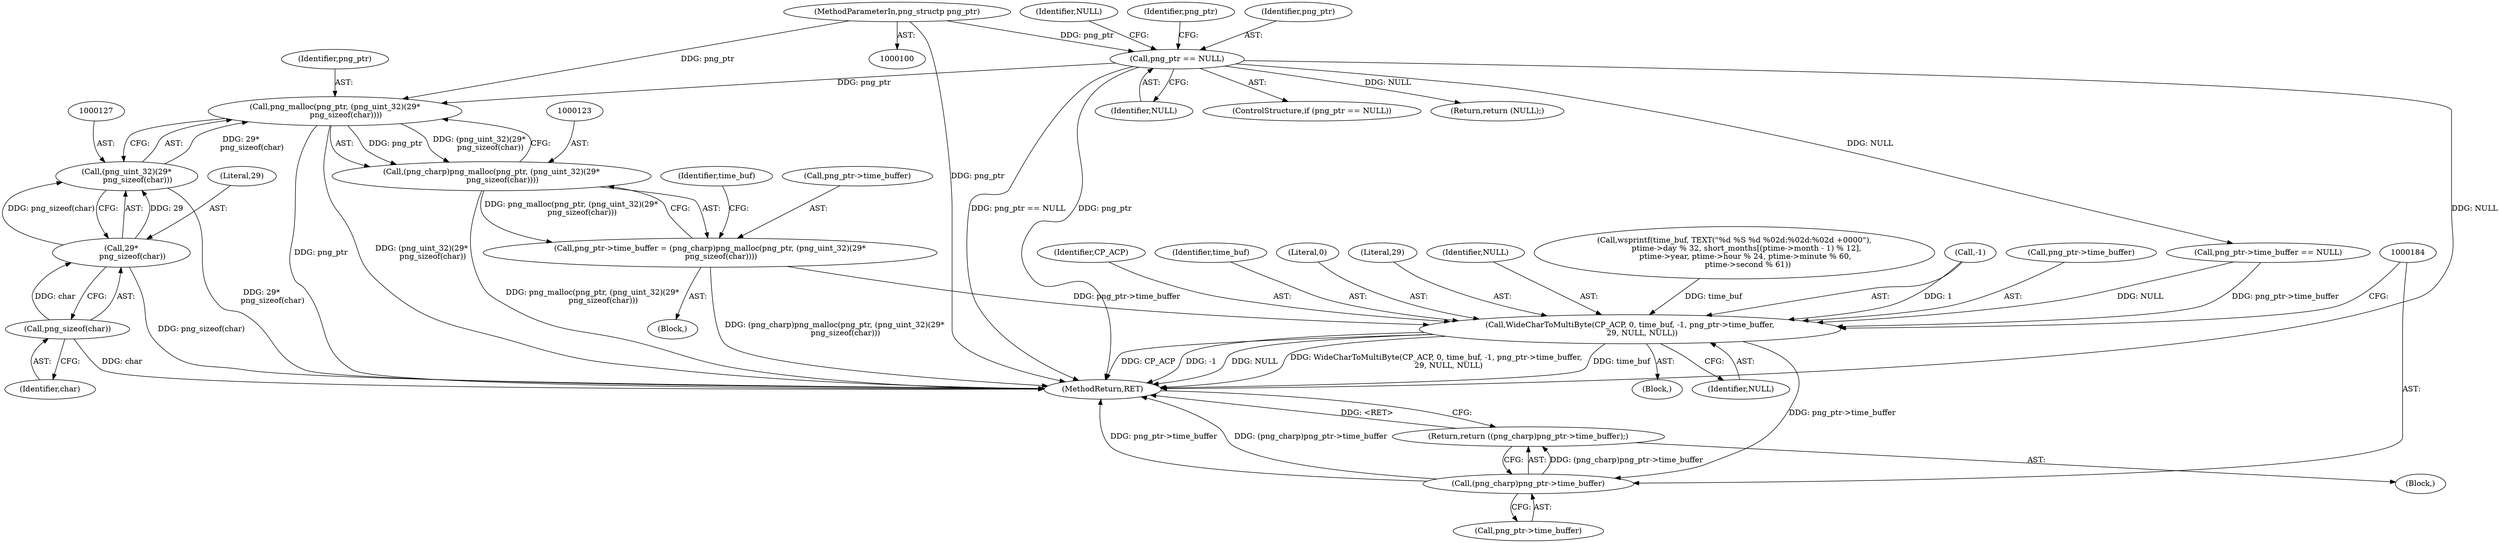 digraph "0_Chrome_7f3d85b096f66870a15b37c2f40b219b2e292693@API" {
"1000124" [label="(Call,png_malloc(png_ptr, (png_uint_32)(29*\n         png_sizeof(char))))"];
"1000106" [label="(Call,png_ptr == NULL)"];
"1000101" [label="(MethodParameterIn,png_structp png_ptr)"];
"1000126" [label="(Call,(png_uint_32)(29*\n         png_sizeof(char)))"];
"1000128" [label="(Call,29*\n         png_sizeof(char))"];
"1000130" [label="(Call,png_sizeof(char))"];
"1000122" [label="(Call,(png_charp)png_malloc(png_ptr, (png_uint_32)(29*\n         png_sizeof(char))))"];
"1000118" [label="(Call,png_ptr->time_buffer = (png_charp)png_malloc(png_ptr, (png_uint_32)(29*\n         png_sizeof(char))))"];
"1000170" [label="(Call,WideCharToMultiByte(CP_ACP, 0, time_buf, -1, png_ptr->time_buffer,\n          29, NULL, NULL))"];
"1000183" [label="(Call,(png_charp)png_ptr->time_buffer)"];
"1000182" [label="(Return,return ((png_charp)png_ptr->time_buffer);)"];
"1000110" [label="(Identifier,NULL)"];
"1000183" [label="(Call,(png_charp)png_ptr->time_buffer)"];
"1000176" [label="(Call,png_ptr->time_buffer)"];
"1000112" [label="(Call,png_ptr->time_buffer == NULL)"];
"1000114" [label="(Identifier,png_ptr)"];
"1000108" [label="(Identifier,NULL)"];
"1000117" [label="(Block,)"];
"1000171" [label="(Identifier,CP_ACP)"];
"1000135" [label="(Identifier,time_buf)"];
"1000173" [label="(Identifier,time_buf)"];
"1000131" [label="(Identifier,char)"];
"1000172" [label="(Literal,0)"];
"1000103" [label="(Block,)"];
"1000179" [label="(Literal,29)"];
"1000126" [label="(Call,(png_uint_32)(29*\n         png_sizeof(char)))"];
"1000128" [label="(Call,29*\n         png_sizeof(char))"];
"1000182" [label="(Return,return ((png_charp)png_ptr->time_buffer);)"];
"1000107" [label="(Identifier,png_ptr)"];
"1000125" [label="(Identifier,png_ptr)"];
"1000130" [label="(Call,png_sizeof(char))"];
"1000170" [label="(Call,WideCharToMultiByte(CP_ACP, 0, time_buf, -1, png_ptr->time_buffer,\n          29, NULL, NULL))"];
"1000129" [label="(Literal,29)"];
"1000132" [label="(Block,)"];
"1000119" [label="(Call,png_ptr->time_buffer)"];
"1000180" [label="(Identifier,NULL)"];
"1000101" [label="(MethodParameterIn,png_structp png_ptr)"];
"1000181" [label="(Identifier,NULL)"];
"1000134" [label="(Call,wsprintf(time_buf, TEXT(\"%d %S %d %02d:%02d:%02d +0000\"),\n          ptime->day % 32, short_months[(ptime->month - 1) % 12],\n         ptime->year, ptime->hour % 24, ptime->minute % 60,\n           ptime->second % 61))"];
"1000174" [label="(Call,-1)"];
"1000106" [label="(Call,png_ptr == NULL)"];
"1000124" [label="(Call,png_malloc(png_ptr, (png_uint_32)(29*\n         png_sizeof(char))))"];
"1000105" [label="(ControlStructure,if (png_ptr == NULL))"];
"1000185" [label="(Call,png_ptr->time_buffer)"];
"1000118" [label="(Call,png_ptr->time_buffer = (png_charp)png_malloc(png_ptr, (png_uint_32)(29*\n         png_sizeof(char))))"];
"1000109" [label="(Return,return (NULL);)"];
"1000122" [label="(Call,(png_charp)png_malloc(png_ptr, (png_uint_32)(29*\n         png_sizeof(char))))"];
"1000188" [label="(MethodReturn,RET)"];
"1000124" -> "1000122"  [label="AST: "];
"1000124" -> "1000126"  [label="CFG: "];
"1000125" -> "1000124"  [label="AST: "];
"1000126" -> "1000124"  [label="AST: "];
"1000122" -> "1000124"  [label="CFG: "];
"1000124" -> "1000188"  [label="DDG: png_ptr"];
"1000124" -> "1000188"  [label="DDG: (png_uint_32)(29*\n         png_sizeof(char))"];
"1000124" -> "1000122"  [label="DDG: png_ptr"];
"1000124" -> "1000122"  [label="DDG: (png_uint_32)(29*\n         png_sizeof(char))"];
"1000106" -> "1000124"  [label="DDG: png_ptr"];
"1000101" -> "1000124"  [label="DDG: png_ptr"];
"1000126" -> "1000124"  [label="DDG: 29*\n         png_sizeof(char)"];
"1000106" -> "1000105"  [label="AST: "];
"1000106" -> "1000108"  [label="CFG: "];
"1000107" -> "1000106"  [label="AST: "];
"1000108" -> "1000106"  [label="AST: "];
"1000110" -> "1000106"  [label="CFG: "];
"1000114" -> "1000106"  [label="CFG: "];
"1000106" -> "1000188"  [label="DDG: NULL"];
"1000106" -> "1000188"  [label="DDG: png_ptr"];
"1000106" -> "1000188"  [label="DDG: png_ptr == NULL"];
"1000101" -> "1000106"  [label="DDG: png_ptr"];
"1000106" -> "1000109"  [label="DDG: NULL"];
"1000106" -> "1000112"  [label="DDG: NULL"];
"1000101" -> "1000100"  [label="AST: "];
"1000101" -> "1000188"  [label="DDG: png_ptr"];
"1000126" -> "1000128"  [label="CFG: "];
"1000127" -> "1000126"  [label="AST: "];
"1000128" -> "1000126"  [label="AST: "];
"1000126" -> "1000188"  [label="DDG: 29*\n         png_sizeof(char)"];
"1000128" -> "1000126"  [label="DDG: 29"];
"1000128" -> "1000126"  [label="DDG: png_sizeof(char)"];
"1000128" -> "1000130"  [label="CFG: "];
"1000129" -> "1000128"  [label="AST: "];
"1000130" -> "1000128"  [label="AST: "];
"1000128" -> "1000188"  [label="DDG: png_sizeof(char)"];
"1000130" -> "1000128"  [label="DDG: char"];
"1000130" -> "1000131"  [label="CFG: "];
"1000131" -> "1000130"  [label="AST: "];
"1000130" -> "1000188"  [label="DDG: char"];
"1000122" -> "1000118"  [label="AST: "];
"1000123" -> "1000122"  [label="AST: "];
"1000118" -> "1000122"  [label="CFG: "];
"1000122" -> "1000188"  [label="DDG: png_malloc(png_ptr, (png_uint_32)(29*\n         png_sizeof(char)))"];
"1000122" -> "1000118"  [label="DDG: png_malloc(png_ptr, (png_uint_32)(29*\n         png_sizeof(char)))"];
"1000118" -> "1000117"  [label="AST: "];
"1000119" -> "1000118"  [label="AST: "];
"1000135" -> "1000118"  [label="CFG: "];
"1000118" -> "1000188"  [label="DDG: (png_charp)png_malloc(png_ptr, (png_uint_32)(29*\n         png_sizeof(char)))"];
"1000118" -> "1000170"  [label="DDG: png_ptr->time_buffer"];
"1000170" -> "1000132"  [label="AST: "];
"1000170" -> "1000181"  [label="CFG: "];
"1000171" -> "1000170"  [label="AST: "];
"1000172" -> "1000170"  [label="AST: "];
"1000173" -> "1000170"  [label="AST: "];
"1000174" -> "1000170"  [label="AST: "];
"1000176" -> "1000170"  [label="AST: "];
"1000179" -> "1000170"  [label="AST: "];
"1000180" -> "1000170"  [label="AST: "];
"1000181" -> "1000170"  [label="AST: "];
"1000184" -> "1000170"  [label="CFG: "];
"1000170" -> "1000188"  [label="DDG: NULL"];
"1000170" -> "1000188"  [label="DDG: WideCharToMultiByte(CP_ACP, 0, time_buf, -1, png_ptr->time_buffer,\n          29, NULL, NULL)"];
"1000170" -> "1000188"  [label="DDG: time_buf"];
"1000170" -> "1000188"  [label="DDG: CP_ACP"];
"1000170" -> "1000188"  [label="DDG: -1"];
"1000134" -> "1000170"  [label="DDG: time_buf"];
"1000174" -> "1000170"  [label="DDG: 1"];
"1000112" -> "1000170"  [label="DDG: png_ptr->time_buffer"];
"1000112" -> "1000170"  [label="DDG: NULL"];
"1000170" -> "1000183"  [label="DDG: png_ptr->time_buffer"];
"1000183" -> "1000182"  [label="AST: "];
"1000183" -> "1000185"  [label="CFG: "];
"1000184" -> "1000183"  [label="AST: "];
"1000185" -> "1000183"  [label="AST: "];
"1000182" -> "1000183"  [label="CFG: "];
"1000183" -> "1000188"  [label="DDG: png_ptr->time_buffer"];
"1000183" -> "1000188"  [label="DDG: (png_charp)png_ptr->time_buffer"];
"1000183" -> "1000182"  [label="DDG: (png_charp)png_ptr->time_buffer"];
"1000182" -> "1000103"  [label="AST: "];
"1000188" -> "1000182"  [label="CFG: "];
"1000182" -> "1000188"  [label="DDG: <RET>"];
}
